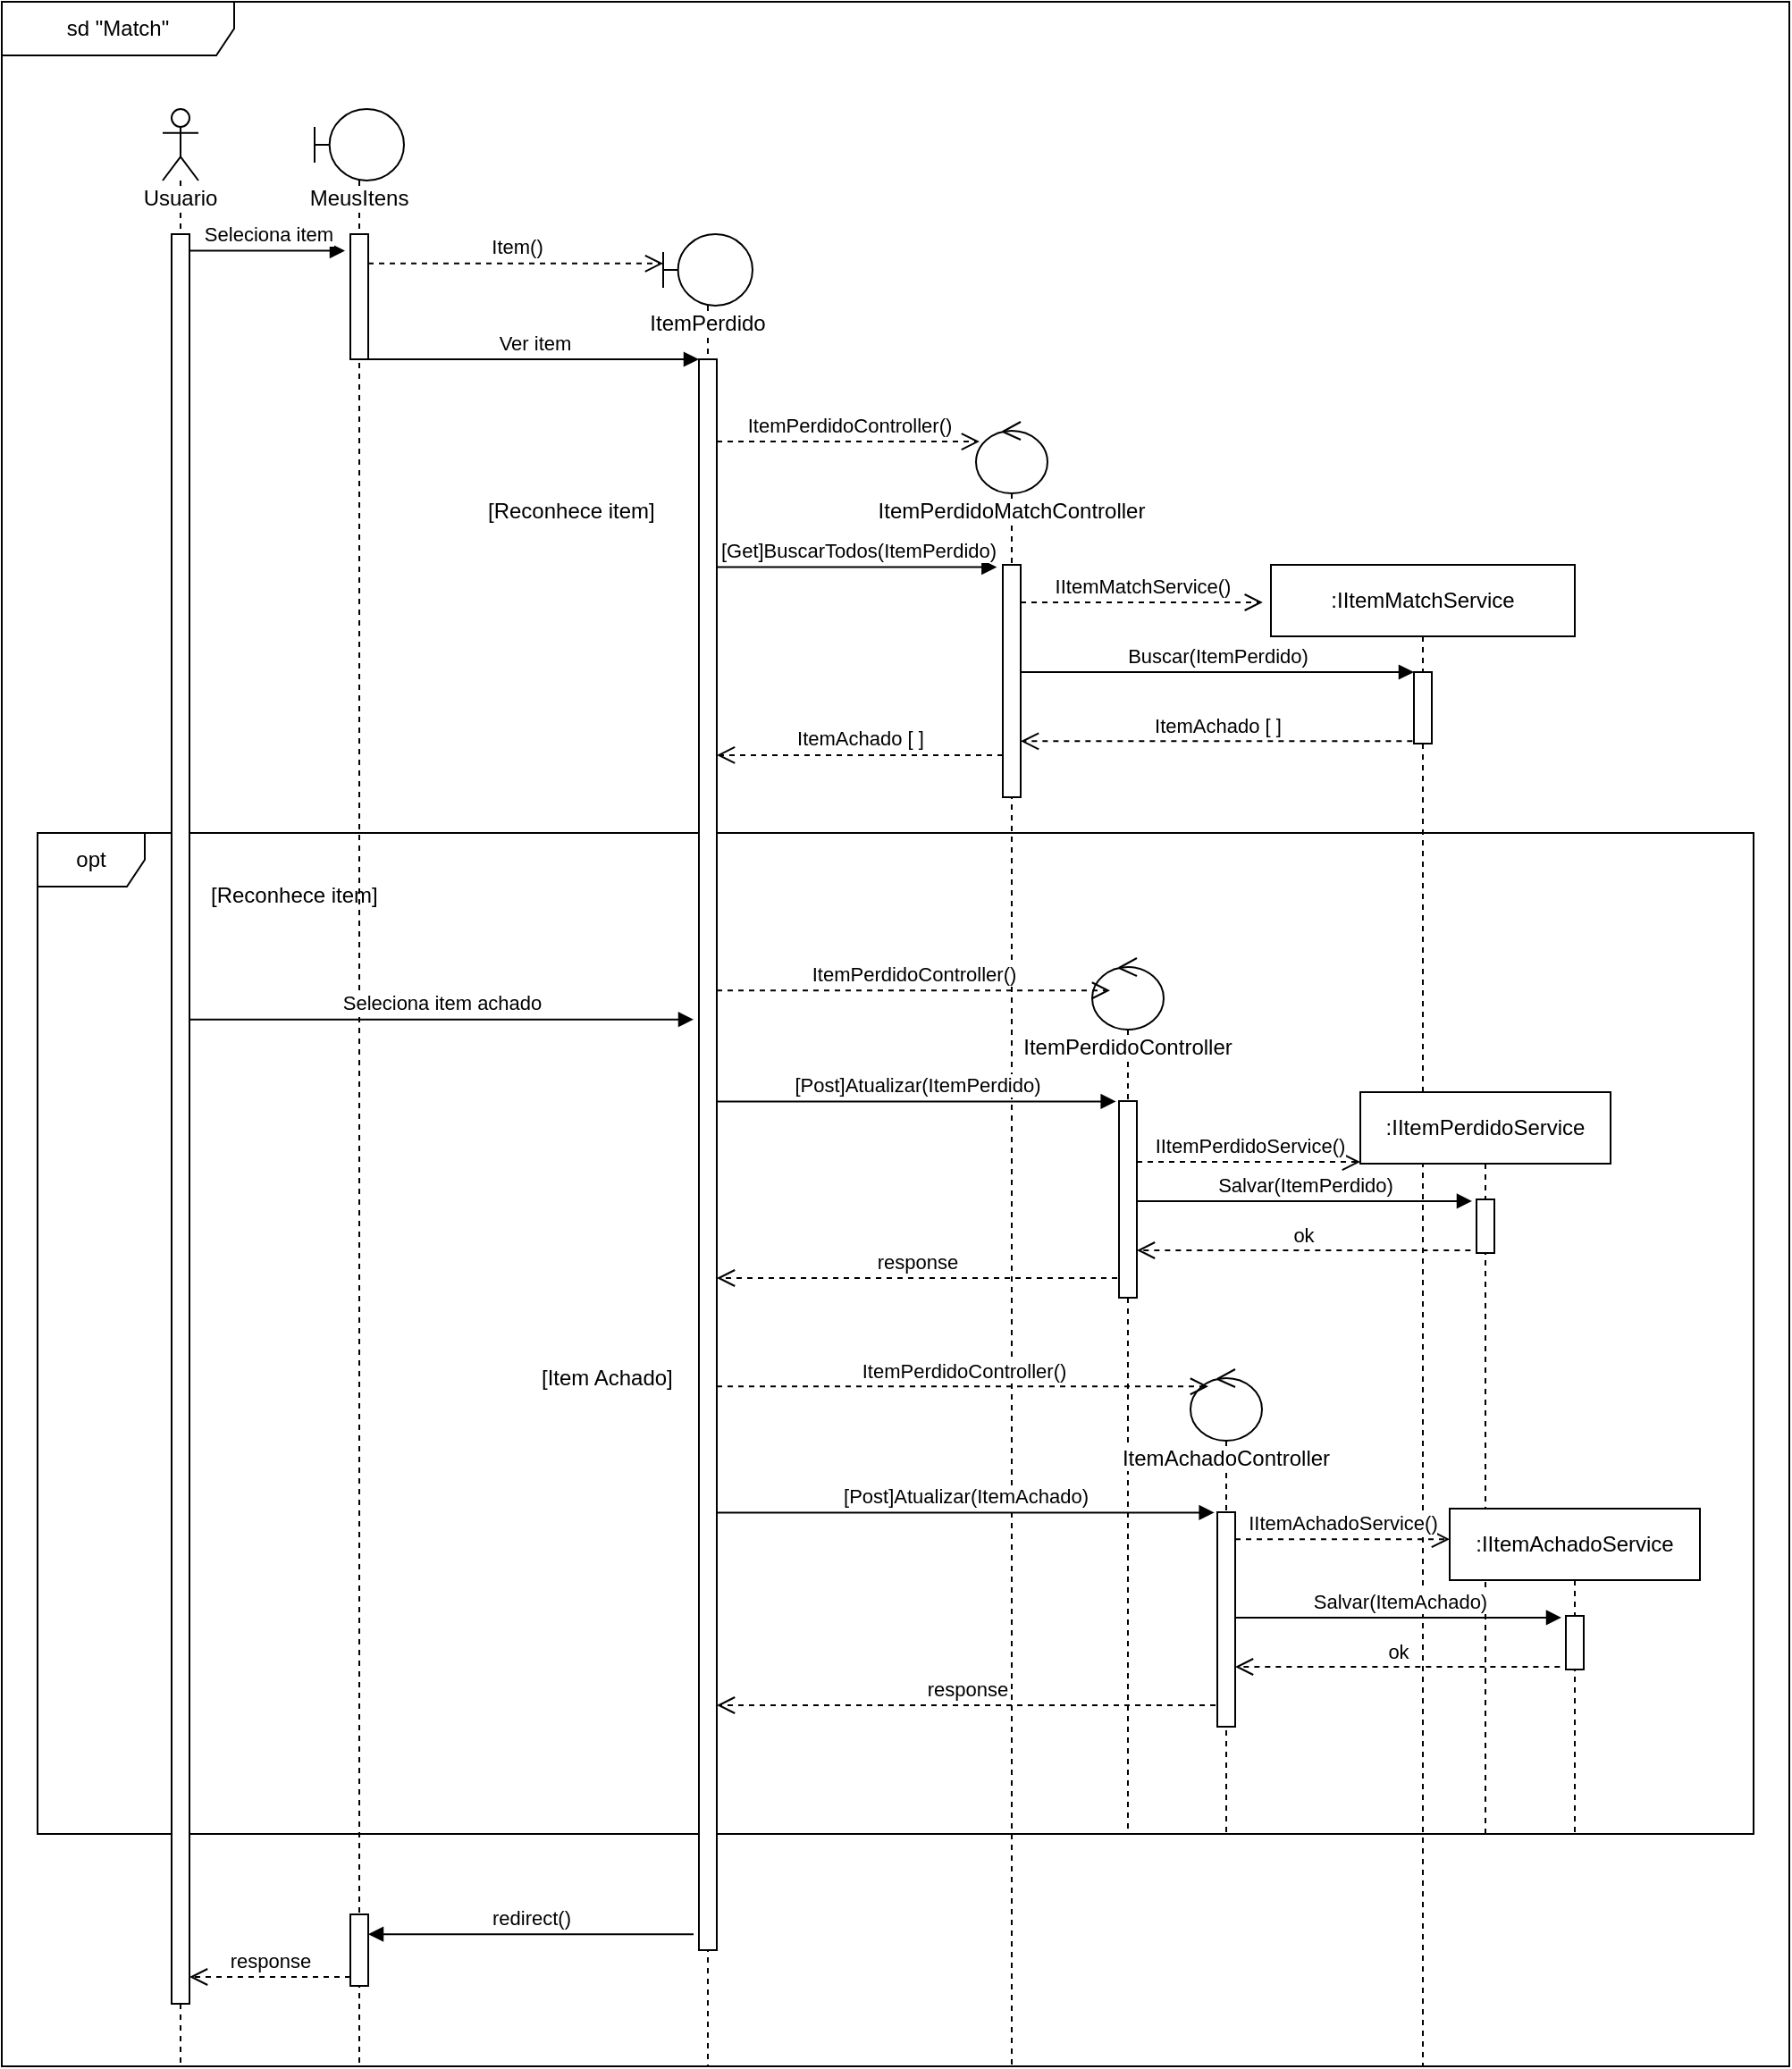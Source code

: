 <mxfile version="10.7.5" type="github"><diagram name="Page-1" id="13e1069c-82ec-6db2-03f1-153e76fe0fe0"><mxGraphModel dx="294" dy="796" grid="1" gridSize="10" guides="1" tooltips="1" connect="1" arrows="1" fold="1" page="1" pageScale="1" pageWidth="1100" pageHeight="850" background="#ffffff" math="0" shadow="0"><root><mxCell id="0"/><mxCell id="1" parent="0"/><mxCell id="bn--FekT3PWrlnBVAKsH-25" value="sd &quot;Match&quot;" style="shape=umlFrame;whiteSpace=wrap;html=1;width=130;height=30;" parent="1" vertex="1"><mxGeometry x="1130" y="45" width="1000" height="1155" as="geometry"/></mxCell><mxCell id="xGjv4k5RVNfTx4DV4lCd-1" value="opt" style="shape=umlFrame;whiteSpace=wrap;html=1;" vertex="1" parent="1"><mxGeometry x="1150" y="510" width="960" height="560" as="geometry"/></mxCell><mxCell id="bn--FekT3PWrlnBVAKsH-26" value="Usuario" style="shape=umlLifeline;participant=umlActor;perimeter=lifelinePerimeter;whiteSpace=wrap;html=1;container=1;collapsible=0;recursiveResize=0;verticalAlign=top;spacingTop=36;labelBackgroundColor=#ffffff;outlineConnect=0;" parent="1" vertex="1"><mxGeometry x="1220" y="105" width="20" height="1095" as="geometry"/></mxCell><mxCell id="bn--FekT3PWrlnBVAKsH-27" value="" style="html=1;points=[];perimeter=orthogonalPerimeter;" parent="bn--FekT3PWrlnBVAKsH-26" vertex="1"><mxGeometry x="5" y="70" width="10" height="990" as="geometry"/></mxCell><mxCell id="bn--FekT3PWrlnBVAKsH-28" value="ItemPerdido&lt;br&gt;" style="shape=umlLifeline;participant=umlBoundary;perimeter=lifelinePerimeter;whiteSpace=wrap;html=1;container=1;collapsible=0;recursiveResize=0;verticalAlign=top;spacingTop=36;labelBackgroundColor=#ffffff;outlineConnect=0;" parent="1" vertex="1"><mxGeometry x="1500" y="175" width="50" height="1025" as="geometry"/></mxCell><mxCell id="bn--FekT3PWrlnBVAKsH-29" value="" style="html=1;points=[];perimeter=orthogonalPerimeter;" parent="bn--FekT3PWrlnBVAKsH-28" vertex="1"><mxGeometry x="20" y="70" width="10" height="890" as="geometry"/></mxCell><mxCell id="bn--FekT3PWrlnBVAKsH-31" value="ItemPerdidoMatchController&lt;br&gt;" style="shape=umlLifeline;participant=umlControl;perimeter=lifelinePerimeter;whiteSpace=wrap;html=1;container=1;collapsible=0;recursiveResize=0;verticalAlign=top;spacingTop=36;labelBackgroundColor=#ffffff;outlineConnect=0;" parent="1" vertex="1"><mxGeometry x="1675" y="280" width="40" height="920" as="geometry"/></mxCell><mxCell id="bn--FekT3PWrlnBVAKsH-32" value="" style="html=1;points=[];perimeter=orthogonalPerimeter;" parent="bn--FekT3PWrlnBVAKsH-31" vertex="1"><mxGeometry x="15" y="80" width="10" height="130" as="geometry"/></mxCell><mxCell id="bn--FekT3PWrlnBVAKsH-33" value=":&lt;span&gt;IItemMatchService&lt;/span&gt;" style="shape=umlLifeline;perimeter=lifelinePerimeter;whiteSpace=wrap;html=1;container=1;collapsible=0;recursiveResize=0;outlineConnect=0;" parent="1" vertex="1"><mxGeometry x="1840" y="360" width="170" height="840" as="geometry"/></mxCell><mxCell id="bn--FekT3PWrlnBVAKsH-34" value="" style="html=1;points=[];perimeter=orthogonalPerimeter;" parent="bn--FekT3PWrlnBVAKsH-33" vertex="1"><mxGeometry x="80" y="60" width="10" height="40" as="geometry"/></mxCell><mxCell id="bn--FekT3PWrlnBVAKsH-37" value="ItemPerdidoController()" style="html=1;verticalAlign=bottom;endArrow=open;dashed=1;endSize=8;entryX=0.05;entryY=0.012;entryDx=0;entryDy=0;entryPerimeter=0;" parent="1" source="bn--FekT3PWrlnBVAKsH-29" target="bn--FekT3PWrlnBVAKsH-31" edge="1"><mxGeometry relative="1" as="geometry"><mxPoint x="1530" y="572" as="sourcePoint"/><mxPoint x="1730" y="655" as="targetPoint"/></mxGeometry></mxCell><mxCell id="bn--FekT3PWrlnBVAKsH-38" value="[Get]BuscarTodos(ItemPerdido)" style="html=1;verticalAlign=bottom;endArrow=block;entryX=-0.333;entryY=0.01;entryDx=0;entryDy=0;entryPerimeter=0;" parent="1" source="bn--FekT3PWrlnBVAKsH-29" target="bn--FekT3PWrlnBVAKsH-32" edge="1"><mxGeometry relative="1" as="geometry"><mxPoint x="1530" y="647" as="sourcePoint"/></mxGeometry></mxCell><mxCell id="bn--FekT3PWrlnBVAKsH-40" value="&lt;span&gt;IItemMatchService()&lt;/span&gt;" style="html=1;verticalAlign=bottom;endArrow=open;dashed=1;endSize=8;entryX=-0.027;entryY=0.025;entryDx=0;entryDy=0;entryPerimeter=0;" parent="1" source="bn--FekT3PWrlnBVAKsH-32" target="bn--FekT3PWrlnBVAKsH-33" edge="1"><mxGeometry relative="1" as="geometry"><mxPoint x="1510" y="895" as="sourcePoint"/><mxPoint x="1770" y="515" as="targetPoint"/></mxGeometry></mxCell><mxCell id="bn--FekT3PWrlnBVAKsH-41" value="Buscar(ItemPerdido)" style="html=1;verticalAlign=bottom;endArrow=block;entryX=0;entryY=0;" parent="1" source="bn--FekT3PWrlnBVAKsH-32" target="bn--FekT3PWrlnBVAKsH-34" edge="1"><mxGeometry relative="1" as="geometry"><mxPoint x="1780" y="575" as="sourcePoint"/></mxGeometry></mxCell><mxCell id="bn--FekT3PWrlnBVAKsH-44" value="[Reconhece item]" style="text;html=1;resizable=0;points=[];autosize=1;align=left;verticalAlign=top;spacingTop=-4;" parent="1" vertex="1"><mxGeometry x="1245" y="535" width="110" height="20" as="geometry"/></mxCell><mxCell id="bn--FekT3PWrlnBVAKsH-46" value="ItemAchado [ ]" style="html=1;verticalAlign=bottom;endArrow=open;dashed=1;endSize=8;exitX=-0.083;exitY=0.967;exitDx=0;exitDy=0;exitPerimeter=0;" parent="1" source="bn--FekT3PWrlnBVAKsH-34" target="bn--FekT3PWrlnBVAKsH-32" edge="1"><mxGeometry relative="1" as="geometry"><mxPoint x="1540" y="800" as="targetPoint"/><mxPoint x="1685" y="800" as="sourcePoint"/></mxGeometry></mxCell><mxCell id="bn--FekT3PWrlnBVAKsH-50" value="ItemAchado [ ]&lt;br&gt;" style="html=1;verticalAlign=bottom;endArrow=open;dashed=1;endSize=8;exitX=0;exitY=0.819;exitDx=0;exitDy=0;exitPerimeter=0;" parent="1" source="bn--FekT3PWrlnBVAKsH-32" target="bn--FekT3PWrlnBVAKsH-29" edge="1"><mxGeometry relative="1" as="geometry"><mxPoint x="1530" y="768" as="targetPoint"/><mxPoint x="1682" y="818" as="sourcePoint"/></mxGeometry></mxCell><mxCell id="bn--FekT3PWrlnBVAKsH-64" value="[Item Achado]" style="text;html=1;resizable=0;points=[];autosize=1;align=left;verticalAlign=top;spacingTop=-4;" parent="1" vertex="1"><mxGeometry x="1430" y="805" width="90" height="20" as="geometry"/></mxCell><mxCell id="bn--FekT3PWrlnBVAKsH-65" value=":&lt;span&gt;IItem&lt;/span&gt;&lt;span&gt;Perdido&lt;/span&gt;&lt;span&gt;Service&lt;/span&gt;" style="shape=umlLifeline;perimeter=lifelinePerimeter;whiteSpace=wrap;html=1;container=1;collapsible=0;recursiveResize=0;outlineConnect=0;" parent="1" vertex="1"><mxGeometry x="1890" y="655" width="140" height="415" as="geometry"/></mxCell><mxCell id="bn--FekT3PWrlnBVAKsH-66" value="" style="html=1;points=[];perimeter=orthogonalPerimeter;" parent="bn--FekT3PWrlnBVAKsH-65" vertex="1"><mxGeometry x="65" y="60" width="10" height="30" as="geometry"/></mxCell><mxCell id="bn--FekT3PWrlnBVAKsH-70" value="&lt;span&gt;IItemPerdidoService()&lt;/span&gt;" style="html=1;verticalAlign=bottom;endArrow=open;dashed=1;endSize=8;entryX=0;entryY=0.094;entryDx=0;entryDy=0;entryPerimeter=0;" parent="1" source="bn--FekT3PWrlnBVAKsH-77" target="bn--FekT3PWrlnBVAKsH-65" edge="1"><mxGeometry relative="1" as="geometry"><mxPoint x="1712.5" y="925" as="sourcePoint"/><mxPoint x="1838.333" y="925" as="targetPoint"/></mxGeometry></mxCell><mxCell id="bn--FekT3PWrlnBVAKsH-71" value="Salvar(ItemPerdido)" style="html=1;verticalAlign=bottom;endArrow=block;entryX=-0.25;entryY=0.033;entryDx=0;entryDy=0;entryPerimeter=0;" parent="1" source="bn--FekT3PWrlnBVAKsH-77" target="bn--FekT3PWrlnBVAKsH-66" edge="1"><mxGeometry relative="1" as="geometry"><mxPoint x="1712.5" y="980.833" as="sourcePoint"/><mxPoint x="1907.5" y="980.833" as="targetPoint"/></mxGeometry></mxCell><mxCell id="bn--FekT3PWrlnBVAKsH-72" value="ok&lt;br&gt;" style="html=1;verticalAlign=bottom;endArrow=open;dashed=1;endSize=8;exitX=-0.333;exitY=0.95;exitDx=0;exitDy=0;exitPerimeter=0;" parent="1" source="bn--FekT3PWrlnBVAKsH-66" target="bn--FekT3PWrlnBVAKsH-77" edge="1"><mxGeometry relative="1" as="geometry"><mxPoint x="1715" y="1046.667" as="targetPoint"/><mxPoint x="1907.5" y="1046.667" as="sourcePoint"/></mxGeometry></mxCell><mxCell id="bn--FekT3PWrlnBVAKsH-73" value="response&lt;br&gt;" style="html=1;verticalAlign=bottom;endArrow=open;dashed=1;endSize=8;exitX=-0.1;exitY=0.9;exitDx=0;exitDy=0;exitPerimeter=0;" parent="1" source="bn--FekT3PWrlnBVAKsH-77" target="bn--FekT3PWrlnBVAKsH-29" edge="1"><mxGeometry relative="1" as="geometry"><mxPoint x="1530" y="1014" as="targetPoint"/><mxPoint x="1685" y="782" as="sourcePoint"/></mxGeometry></mxCell><mxCell id="bn--FekT3PWrlnBVAKsH-76" value="Item&lt;span&gt;Perdido&lt;/span&gt;Controller&lt;br&gt;" style="shape=umlLifeline;participant=umlControl;perimeter=lifelinePerimeter;whiteSpace=wrap;html=1;container=1;collapsible=0;recursiveResize=0;verticalAlign=top;spacingTop=36;labelBackgroundColor=#ffffff;outlineConnect=0;" parent="1" vertex="1"><mxGeometry x="1740" y="580" width="40" height="490" as="geometry"/></mxCell><mxCell id="bn--FekT3PWrlnBVAKsH-77" value="" style="html=1;points=[];perimeter=orthogonalPerimeter;" parent="bn--FekT3PWrlnBVAKsH-76" vertex="1"><mxGeometry x="15" y="80" width="10" height="110" as="geometry"/></mxCell><mxCell id="bn--FekT3PWrlnBVAKsH-78" value="[Post]Atualizar(ItemPerdido)" style="html=1;verticalAlign=bottom;endArrow=block;entryX=-0.167;entryY=0.002;entryDx=0;entryDy=0;entryPerimeter=0;" parent="1" source="bn--FekT3PWrlnBVAKsH-29" target="bn--FekT3PWrlnBVAKsH-77" edge="1"><mxGeometry relative="1" as="geometry"><mxPoint x="1530" y="905" as="sourcePoint"/><mxPoint x="1686.667" y="914.167" as="targetPoint"/></mxGeometry></mxCell><mxCell id="bn--FekT3PWrlnBVAKsH-79" value="ItemPerdidoController()" style="html=1;verticalAlign=bottom;endArrow=open;dashed=1;endSize=8;entryX=0.25;entryY=0.037;entryDx=0;entryDy=0;entryPerimeter=0;" parent="1" source="bn--FekT3PWrlnBVAKsH-29" target="bn--FekT3PWrlnBVAKsH-76" edge="1"><mxGeometry relative="1" as="geometry"><mxPoint x="1530" y="836" as="sourcePoint"/><mxPoint x="1671.667" y="582" as="targetPoint"/></mxGeometry></mxCell><mxCell id="bn--FekT3PWrlnBVAKsH-88" value="MeusItens&lt;br&gt;" style="shape=umlLifeline;participant=umlBoundary;perimeter=lifelinePerimeter;whiteSpace=wrap;html=1;container=1;collapsible=0;recursiveResize=0;verticalAlign=top;spacingTop=36;labelBackgroundColor=#ffffff;outlineConnect=0;" parent="1" vertex="1"><mxGeometry x="1305" y="105" width="50" height="1095" as="geometry"/></mxCell><mxCell id="bn--FekT3PWrlnBVAKsH-89" value="" style="html=1;points=[];perimeter=orthogonalPerimeter;" parent="bn--FekT3PWrlnBVAKsH-88" vertex="1"><mxGeometry x="20" y="70" width="10" height="70" as="geometry"/></mxCell><mxCell id="bn--FekT3PWrlnBVAKsH-90" value="" style="html=1;points=[];perimeter=orthogonalPerimeter;" parent="bn--FekT3PWrlnBVAKsH-88" vertex="1"><mxGeometry x="20" y="1010" width="10" height="40" as="geometry"/></mxCell><mxCell id="bn--FekT3PWrlnBVAKsH-96" value="Seleciona item" style="html=1;verticalAlign=bottom;endArrow=block;entryX=-0.3;entryY=0.133;entryDx=0;entryDy=0;entryPerimeter=0;" parent="1" source="bn--FekT3PWrlnBVAKsH-27" target="bn--FekT3PWrlnBVAKsH-89" edge="1"><mxGeometry relative="1" as="geometry"><mxPoint x="1245" y="326" as="sourcePoint"/><mxPoint x="1528" y="326" as="targetPoint"/></mxGeometry></mxCell><mxCell id="bn--FekT3PWrlnBVAKsH-98" value="Item()&lt;br&gt;" style="html=1;verticalAlign=bottom;endArrow=open;dashed=1;endSize=8;entryX=0;entryY=0.016;entryDx=0;entryDy=0;entryPerimeter=0;" parent="1" source="bn--FekT3PWrlnBVAKsH-89" target="bn--FekT3PWrlnBVAKsH-28" edge="1"><mxGeometry relative="1" as="geometry"><mxPoint x="1500" y="165" as="targetPoint"/><mxPoint x="1627" y="165" as="sourcePoint"/></mxGeometry></mxCell><mxCell id="bn--FekT3PWrlnBVAKsH-99" value="redirect()" style="html=1;verticalAlign=bottom;endArrow=block;exitX=-0.3;exitY=0.99;exitDx=0;exitDy=0;exitPerimeter=0;" parent="1" source="bn--FekT3PWrlnBVAKsH-29" target="bn--FekT3PWrlnBVAKsH-90" edge="1"><mxGeometry relative="1" as="geometry"><mxPoint x="1518" y="1066" as="sourcePoint"/><mxPoint x="1528" y="530" as="targetPoint"/></mxGeometry></mxCell><mxCell id="I2ol8ttb1QlaJL202lyX-1" value="Ver item" style="html=1;verticalAlign=bottom;endArrow=block;" parent="1" source="bn--FekT3PWrlnBVAKsH-89" target="bn--FekT3PWrlnBVAKsH-29" edge="1"><mxGeometry relative="1" as="geometry"><mxPoint x="1245" y="194" as="sourcePoint"/><mxPoint x="1332" y="194" as="targetPoint"/></mxGeometry></mxCell><mxCell id="xGjv4k5RVNfTx4DV4lCd-2" value="[Reconhece item]" style="text;html=1;resizable=0;points=[];autosize=1;align=left;verticalAlign=top;spacingTop=-4;" vertex="1" parent="1"><mxGeometry x="1400" y="320" width="110" height="20" as="geometry"/></mxCell><mxCell id="xGjv4k5RVNfTx4DV4lCd-4" value="Seleciona item achado" style="html=1;verticalAlign=bottom;endArrow=block;entryX=-0.3;entryY=0.415;entryDx=0;entryDy=0;entryPerimeter=0;" edge="1" parent="1" source="bn--FekT3PWrlnBVAKsH-27" target="bn--FekT3PWrlnBVAKsH-29"><mxGeometry relative="1" as="geometry"><mxPoint x="1345" y="255" as="sourcePoint"/><mxPoint x="1530" y="255" as="targetPoint"/></mxGeometry></mxCell><mxCell id="xGjv4k5RVNfTx4DV4lCd-7" value=":&lt;span&gt;IItem&lt;/span&gt;&lt;span&gt;Achado&lt;/span&gt;&lt;span&gt;Service&lt;/span&gt;" style="shape=umlLifeline;perimeter=lifelinePerimeter;whiteSpace=wrap;html=1;container=1;collapsible=0;recursiveResize=0;outlineConnect=0;" vertex="1" parent="1"><mxGeometry x="1940" y="888" width="140" height="182" as="geometry"/></mxCell><mxCell id="xGjv4k5RVNfTx4DV4lCd-8" value="" style="html=1;points=[];perimeter=orthogonalPerimeter;" vertex="1" parent="xGjv4k5RVNfTx4DV4lCd-7"><mxGeometry x="65" y="60" width="10" height="30" as="geometry"/></mxCell><mxCell id="xGjv4k5RVNfTx4DV4lCd-9" value="IItemAchado&lt;span&gt;Service()&lt;/span&gt;" style="html=1;verticalAlign=bottom;endArrow=open;dashed=1;endSize=8;entryX=0;entryY=0.094;entryDx=0;entryDy=0;entryPerimeter=0;" edge="1" parent="1" source="xGjv4k5RVNfTx4DV4lCd-14" target="xGjv4k5RVNfTx4DV4lCd-7"><mxGeometry relative="1" as="geometry"><mxPoint x="1762.5" y="1124" as="sourcePoint"/><mxPoint x="1888.333" y="1124" as="targetPoint"/></mxGeometry></mxCell><mxCell id="xGjv4k5RVNfTx4DV4lCd-10" value="Salvar(ItemAchado)" style="html=1;verticalAlign=bottom;endArrow=block;entryX=-0.25;entryY=0.033;entryDx=0;entryDy=0;entryPerimeter=0;" edge="1" parent="1" source="xGjv4k5RVNfTx4DV4lCd-14" target="xGjv4k5RVNfTx4DV4lCd-8"><mxGeometry relative="1" as="geometry"><mxPoint x="1762.5" y="1179.833" as="sourcePoint"/><mxPoint x="1957.5" y="1179.833" as="targetPoint"/></mxGeometry></mxCell><mxCell id="xGjv4k5RVNfTx4DV4lCd-11" value="ok&lt;br&gt;" style="html=1;verticalAlign=bottom;endArrow=open;dashed=1;endSize=8;exitX=-0.333;exitY=0.95;exitDx=0;exitDy=0;exitPerimeter=0;" edge="1" parent="1" source="xGjv4k5RVNfTx4DV4lCd-8" target="xGjv4k5RVNfTx4DV4lCd-14"><mxGeometry relative="1" as="geometry"><mxPoint x="1765" y="1245.667" as="targetPoint"/><mxPoint x="1957.5" y="1245.667" as="sourcePoint"/></mxGeometry></mxCell><mxCell id="xGjv4k5RVNfTx4DV4lCd-12" value="response&lt;br&gt;" style="html=1;verticalAlign=bottom;endArrow=open;dashed=1;endSize=8;exitX=-0.1;exitY=0.9;exitDx=0;exitDy=0;exitPerimeter=0;" edge="1" parent="1" source="xGjv4k5RVNfTx4DV4lCd-14" target="bn--FekT3PWrlnBVAKsH-29"><mxGeometry relative="1" as="geometry"><mxPoint x="1580" y="985" as="targetPoint"/><mxPoint x="1735" y="981" as="sourcePoint"/></mxGeometry></mxCell><mxCell id="xGjv4k5RVNfTx4DV4lCd-13" value="Item&lt;span&gt;Achado&lt;/span&gt;Controller&lt;br&gt;" style="shape=umlLifeline;participant=umlControl;perimeter=lifelinePerimeter;whiteSpace=wrap;html=1;container=1;collapsible=0;recursiveResize=0;verticalAlign=top;spacingTop=36;labelBackgroundColor=#ffffff;outlineConnect=0;" vertex="1" parent="1"><mxGeometry x="1795" y="810" width="40" height="260" as="geometry"/></mxCell><mxCell id="xGjv4k5RVNfTx4DV4lCd-14" value="" style="html=1;points=[];perimeter=orthogonalPerimeter;" vertex="1" parent="xGjv4k5RVNfTx4DV4lCd-13"><mxGeometry x="15" y="80" width="10" height="120" as="geometry"/></mxCell><mxCell id="xGjv4k5RVNfTx4DV4lCd-15" value="[Post]Atualizar(ItemAchado)" style="html=1;verticalAlign=bottom;endArrow=block;entryX=-0.167;entryY=0.002;entryDx=0;entryDy=0;entryPerimeter=0;" edge="1" parent="1" target="xGjv4k5RVNfTx4DV4lCd-14" source="bn--FekT3PWrlnBVAKsH-29"><mxGeometry relative="1" as="geometry"><mxPoint x="1580" y="859" as="sourcePoint"/><mxPoint x="1736.667" y="1113.167" as="targetPoint"/></mxGeometry></mxCell><mxCell id="xGjv4k5RVNfTx4DV4lCd-16" value="ItemPerdidoController()" style="html=1;verticalAlign=bottom;endArrow=open;dashed=1;endSize=8;entryX=0.25;entryY=0.037;entryDx=0;entryDy=0;entryPerimeter=0;" edge="1" parent="1" target="xGjv4k5RVNfTx4DV4lCd-13" source="bn--FekT3PWrlnBVAKsH-29"><mxGeometry relative="1" as="geometry"><mxPoint x="1580" y="790" as="sourcePoint"/><mxPoint x="1721.667" y="781" as="targetPoint"/></mxGeometry></mxCell><mxCell id="xGjv4k5RVNfTx4DV4lCd-24" value="response&lt;br&gt;" style="html=1;verticalAlign=bottom;endArrow=open;dashed=1;endSize=8;exitX=0;exitY=0.875;exitDx=0;exitDy=0;exitPerimeter=0;" edge="1" parent="1" source="bn--FekT3PWrlnBVAKsH-90" target="bn--FekT3PWrlnBVAKsH-27"><mxGeometry relative="1" as="geometry"><mxPoint x="1540" y="1008" as="targetPoint"/><mxPoint x="1819" y="1008" as="sourcePoint"/></mxGeometry></mxCell></root></mxGraphModel></diagram></mxfile>
